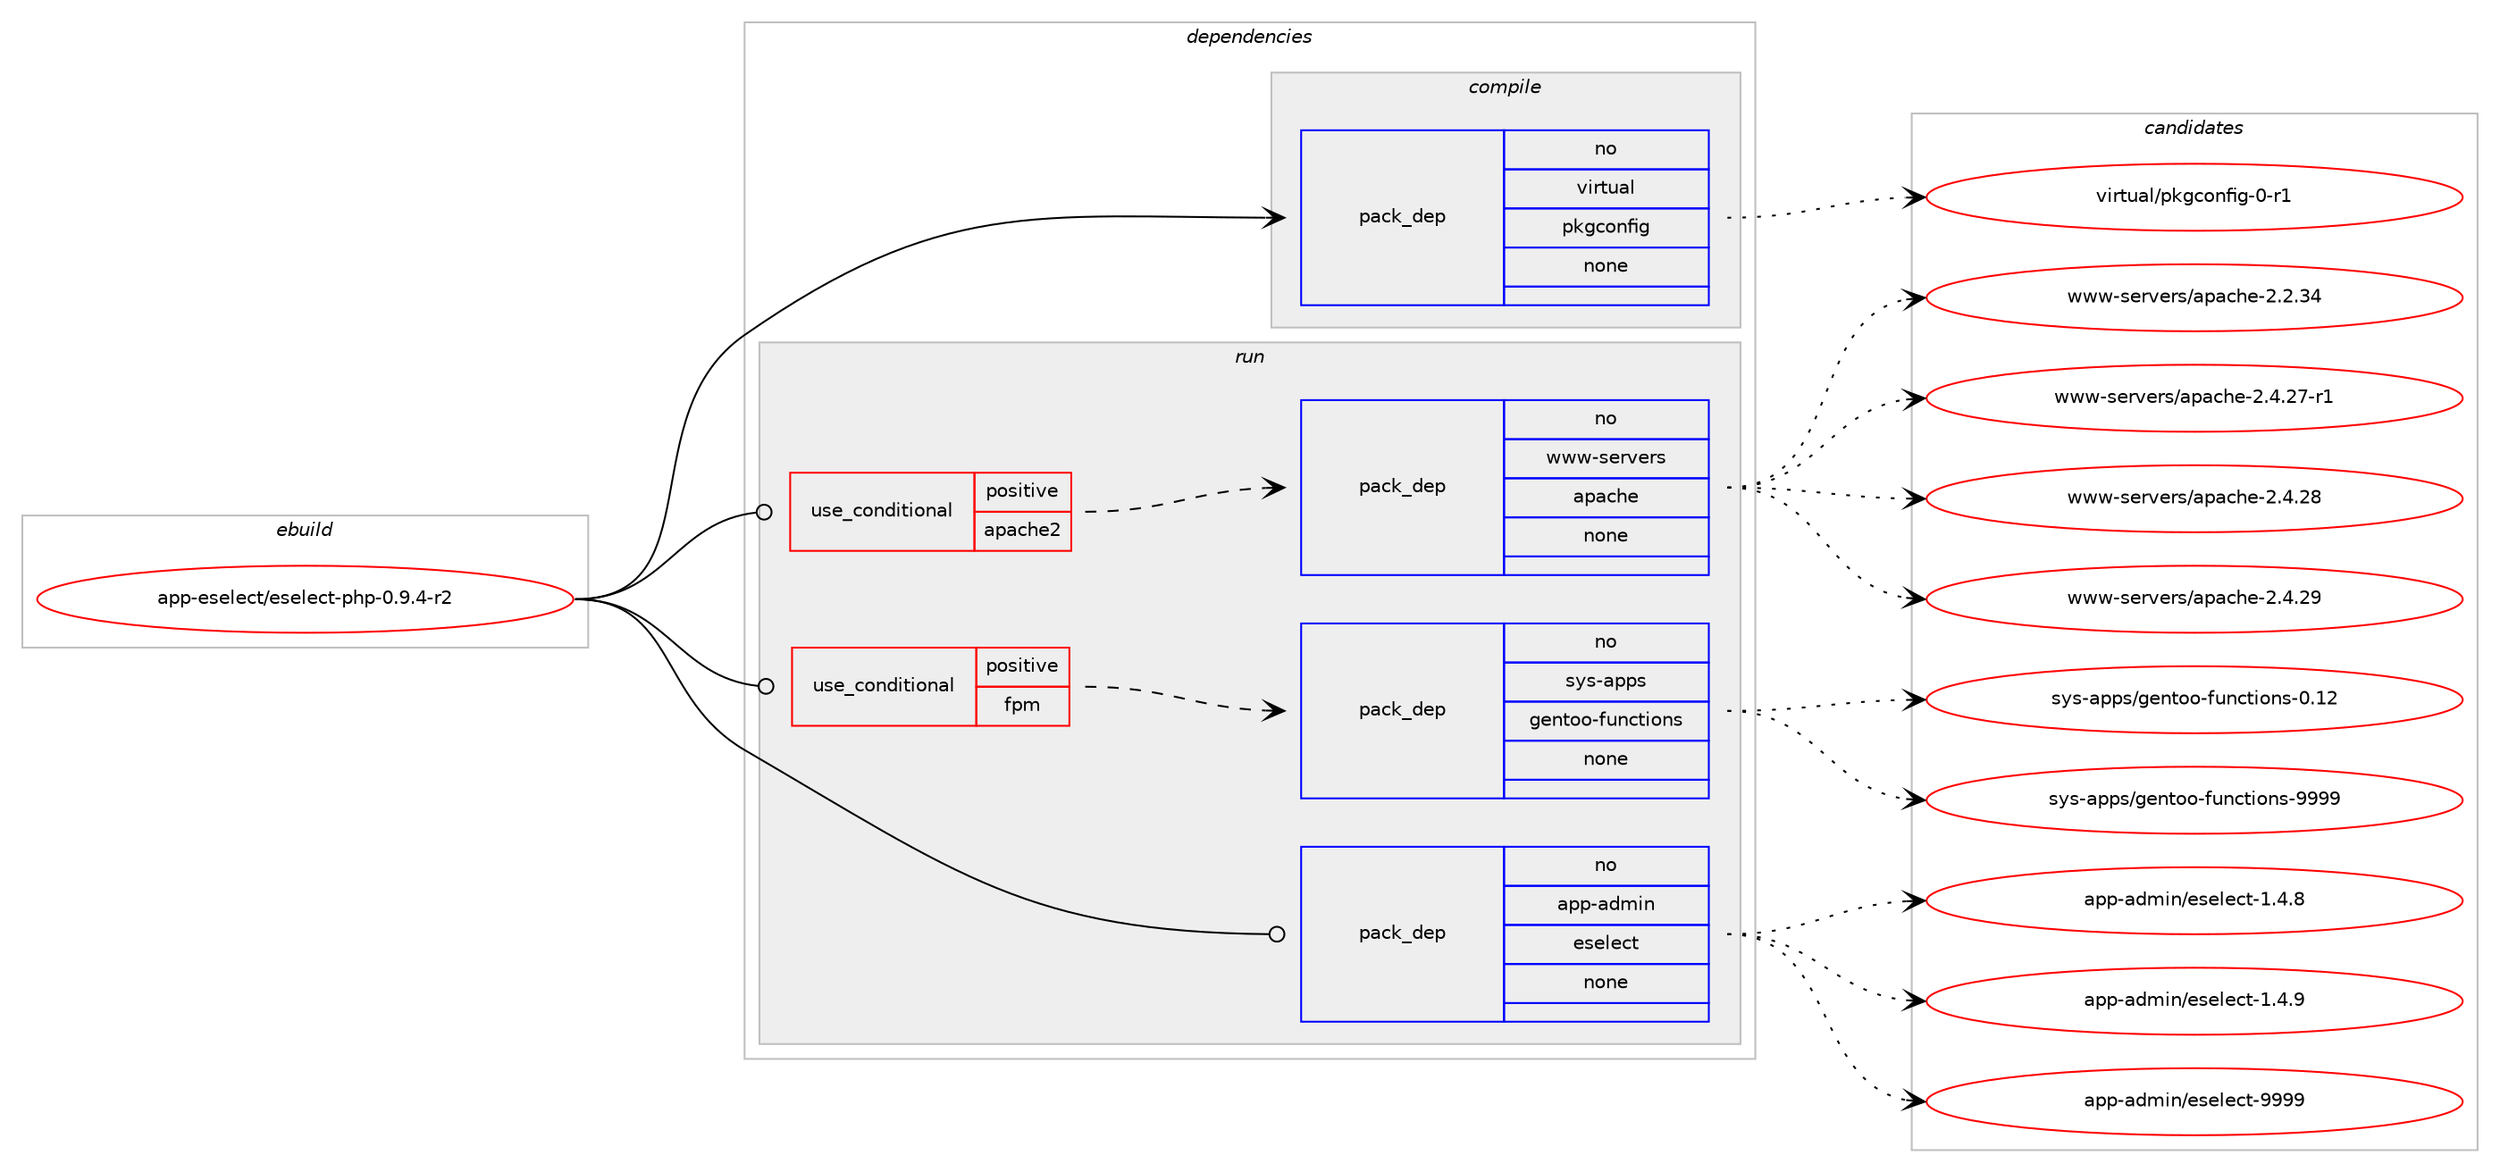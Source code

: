 digraph prolog {

# *************
# Graph options
# *************

newrank=true;
concentrate=true;
compound=true;
graph [rankdir=LR,fontname=Helvetica,fontsize=10,ranksep=1.5];#, ranksep=2.5, nodesep=0.2];
edge  [arrowhead=vee];
node  [fontname=Helvetica,fontsize=10];

# **********
# The ebuild
# **********

subgraph cluster_leftcol {
color=gray;
rank=same;
label=<<i>ebuild</i>>;
id [label="app-eselect/eselect-php-0.9.4-r2", color=red, width=4, href="../app-eselect/eselect-php-0.9.4-r2.svg"];
}

# ****************
# The dependencies
# ****************

subgraph cluster_midcol {
color=gray;
label=<<i>dependencies</i>>;
subgraph cluster_compile {
fillcolor="#eeeeee";
style=filled;
label=<<i>compile</i>>;
subgraph pack28478 {
dependency40522 [label=<<TABLE BORDER="0" CELLBORDER="1" CELLSPACING="0" CELLPADDING="4" WIDTH="220"><TR><TD ROWSPAN="6" CELLPADDING="30">pack_dep</TD></TR><TR><TD WIDTH="110">no</TD></TR><TR><TD>virtual</TD></TR><TR><TD>pkgconfig</TD></TR><TR><TD>none</TD></TR><TR><TD></TD></TR></TABLE>>, shape=none, color=blue];
}
id:e -> dependency40522:w [weight=20,style="solid",arrowhead="vee"];
}
subgraph cluster_compileandrun {
fillcolor="#eeeeee";
style=filled;
label=<<i>compile and run</i>>;
}
subgraph cluster_run {
fillcolor="#eeeeee";
style=filled;
label=<<i>run</i>>;
subgraph cond11420 {
dependency40523 [label=<<TABLE BORDER="0" CELLBORDER="1" CELLSPACING="0" CELLPADDING="4"><TR><TD ROWSPAN="3" CELLPADDING="10">use_conditional</TD></TR><TR><TD>positive</TD></TR><TR><TD>apache2</TD></TR></TABLE>>, shape=none, color=red];
subgraph pack28479 {
dependency40524 [label=<<TABLE BORDER="0" CELLBORDER="1" CELLSPACING="0" CELLPADDING="4" WIDTH="220"><TR><TD ROWSPAN="6" CELLPADDING="30">pack_dep</TD></TR><TR><TD WIDTH="110">no</TD></TR><TR><TD>www-servers</TD></TR><TR><TD>apache</TD></TR><TR><TD>none</TD></TR><TR><TD></TD></TR></TABLE>>, shape=none, color=blue];
}
dependency40523:e -> dependency40524:w [weight=20,style="dashed",arrowhead="vee"];
}
id:e -> dependency40523:w [weight=20,style="solid",arrowhead="odot"];
subgraph cond11421 {
dependency40525 [label=<<TABLE BORDER="0" CELLBORDER="1" CELLSPACING="0" CELLPADDING="4"><TR><TD ROWSPAN="3" CELLPADDING="10">use_conditional</TD></TR><TR><TD>positive</TD></TR><TR><TD>fpm</TD></TR></TABLE>>, shape=none, color=red];
subgraph pack28480 {
dependency40526 [label=<<TABLE BORDER="0" CELLBORDER="1" CELLSPACING="0" CELLPADDING="4" WIDTH="220"><TR><TD ROWSPAN="6" CELLPADDING="30">pack_dep</TD></TR><TR><TD WIDTH="110">no</TD></TR><TR><TD>sys-apps</TD></TR><TR><TD>gentoo-functions</TD></TR><TR><TD>none</TD></TR><TR><TD></TD></TR></TABLE>>, shape=none, color=blue];
}
dependency40525:e -> dependency40526:w [weight=20,style="dashed",arrowhead="vee"];
}
id:e -> dependency40525:w [weight=20,style="solid",arrowhead="odot"];
subgraph pack28481 {
dependency40527 [label=<<TABLE BORDER="0" CELLBORDER="1" CELLSPACING="0" CELLPADDING="4" WIDTH="220"><TR><TD ROWSPAN="6" CELLPADDING="30">pack_dep</TD></TR><TR><TD WIDTH="110">no</TD></TR><TR><TD>app-admin</TD></TR><TR><TD>eselect</TD></TR><TR><TD>none</TD></TR><TR><TD></TD></TR></TABLE>>, shape=none, color=blue];
}
id:e -> dependency40527:w [weight=20,style="solid",arrowhead="odot"];
}
}

# **************
# The candidates
# **************

subgraph cluster_choices {
rank=same;
color=gray;
label=<<i>candidates</i>>;

subgraph choice28478 {
color=black;
nodesep=1;
choice11810511411611797108471121071039911111010210510345484511449 [label="virtual/pkgconfig-0-r1", color=red, width=4,href="../virtual/pkgconfig-0-r1.svg"];
dependency40522:e -> choice11810511411611797108471121071039911111010210510345484511449:w [style=dotted,weight="100"];
}
subgraph choice28479 {
color=black;
nodesep=1;
choice119119119451151011141181011141154797112979910410145504650465152 [label="www-servers/apache-2.2.34", color=red, width=4,href="../www-servers/apache-2.2.34.svg"];
choice1191191194511510111411810111411547971129799104101455046524650554511449 [label="www-servers/apache-2.4.27-r1", color=red, width=4,href="../www-servers/apache-2.4.27-r1.svg"];
choice119119119451151011141181011141154797112979910410145504652465056 [label="www-servers/apache-2.4.28", color=red, width=4,href="../www-servers/apache-2.4.28.svg"];
choice119119119451151011141181011141154797112979910410145504652465057 [label="www-servers/apache-2.4.29", color=red, width=4,href="../www-servers/apache-2.4.29.svg"];
dependency40524:e -> choice119119119451151011141181011141154797112979910410145504650465152:w [style=dotted,weight="100"];
dependency40524:e -> choice1191191194511510111411810111411547971129799104101455046524650554511449:w [style=dotted,weight="100"];
dependency40524:e -> choice119119119451151011141181011141154797112979910410145504652465056:w [style=dotted,weight="100"];
dependency40524:e -> choice119119119451151011141181011141154797112979910410145504652465057:w [style=dotted,weight="100"];
}
subgraph choice28480 {
color=black;
nodesep=1;
choice11512111545971121121154710310111011611111145102117110991161051111101154548464950 [label="sys-apps/gentoo-functions-0.12", color=red, width=4,href="../sys-apps/gentoo-functions-0.12.svg"];
choice11512111545971121121154710310111011611111145102117110991161051111101154557575757 [label="sys-apps/gentoo-functions-9999", color=red, width=4,href="../sys-apps/gentoo-functions-9999.svg"];
dependency40526:e -> choice11512111545971121121154710310111011611111145102117110991161051111101154548464950:w [style=dotted,weight="100"];
dependency40526:e -> choice11512111545971121121154710310111011611111145102117110991161051111101154557575757:w [style=dotted,weight="100"];
}
subgraph choice28481 {
color=black;
nodesep=1;
choice9711211245971001091051104710111510110810199116454946524656 [label="app-admin/eselect-1.4.8", color=red, width=4,href="../app-admin/eselect-1.4.8.svg"];
choice9711211245971001091051104710111510110810199116454946524657 [label="app-admin/eselect-1.4.9", color=red, width=4,href="../app-admin/eselect-1.4.9.svg"];
choice97112112459710010910511047101115101108101991164557575757 [label="app-admin/eselect-9999", color=red, width=4,href="../app-admin/eselect-9999.svg"];
dependency40527:e -> choice9711211245971001091051104710111510110810199116454946524656:w [style=dotted,weight="100"];
dependency40527:e -> choice9711211245971001091051104710111510110810199116454946524657:w [style=dotted,weight="100"];
dependency40527:e -> choice97112112459710010910511047101115101108101991164557575757:w [style=dotted,weight="100"];
}
}

}
